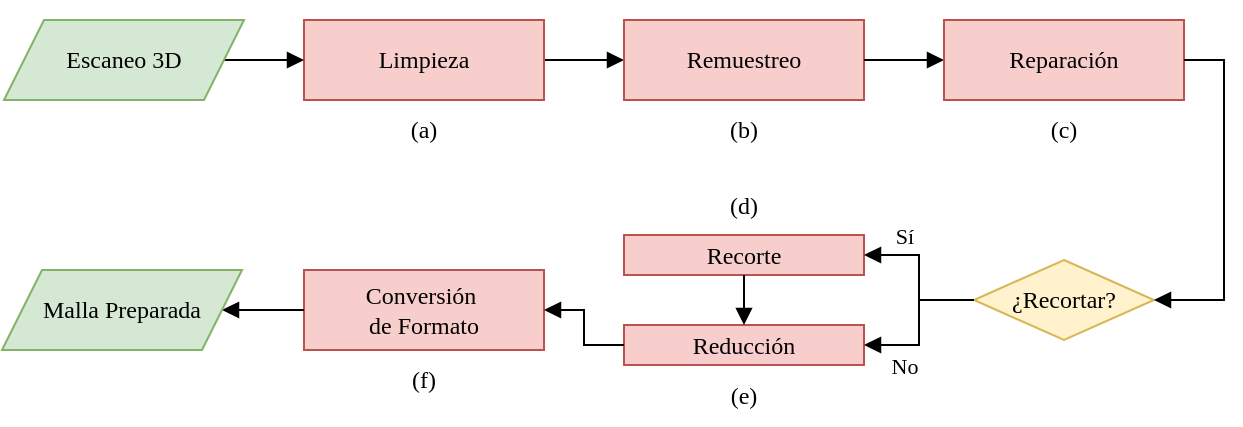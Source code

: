 <mxfile version="27.2.0">
  <diagram name="Page-1" id="SzueW1SM6hM763Pxhy5c">
    <mxGraphModel dx="1042" dy="551" grid="1" gridSize="10" guides="1" tooltips="1" connect="1" arrows="1" fold="1" page="1" pageScale="1" pageWidth="850" pageHeight="1100" math="0" shadow="0">
      <root>
        <mxCell id="0" />
        <mxCell id="1" parent="0" />
        <mxCell id="GBIPSbXab3KC97k9x2ti-20" style="edgeStyle=orthogonalEdgeStyle;rounded=0;orthogonalLoop=1;jettySize=auto;html=1;exitX=1;exitY=0.5;exitDx=0;exitDy=0;entryX=0;entryY=0.5;entryDx=0;entryDy=0;fontFamily=Times New Roman;endArrow=block;endFill=1;" edge="1" parent="1" source="GBIPSbXab3KC97k9x2ti-12" target="GBIPSbXab3KC97k9x2ti-6">
          <mxGeometry relative="1" as="geometry" />
        </mxCell>
        <mxCell id="GBIPSbXab3KC97k9x2ti-58" value="" style="group;fontFamily=Times New Roman;" vertex="1" connectable="0" parent="1">
          <mxGeometry x="281" y="20" width="120" height="90" as="geometry" />
        </mxCell>
        <mxCell id="GBIPSbXab3KC97k9x2ti-12" value="Limpieza" style="rounded=0;whiteSpace=wrap;html=1;fontFamily=Times New Roman;fillColor=#f8cecc;strokeColor=#b85450;" vertex="1" parent="GBIPSbXab3KC97k9x2ti-58">
          <mxGeometry y="10" width="120" height="40" as="geometry" />
        </mxCell>
        <mxCell id="GBIPSbXab3KC97k9x2ti-41" value="(a)" style="text;html=1;align=center;verticalAlign=middle;whiteSpace=wrap;rounded=0;fontFamily=Times New Roman;" vertex="1" parent="GBIPSbXab3KC97k9x2ti-58">
          <mxGeometry x="36" y="50" width="48" height="30" as="geometry" />
        </mxCell>
        <mxCell id="GBIPSbXab3KC97k9x2ti-59" value="" style="group;fontFamily=Times New Roman;" vertex="1" connectable="0" parent="1">
          <mxGeometry x="441" y="30" width="120" height="70" as="geometry" />
        </mxCell>
        <mxCell id="GBIPSbXab3KC97k9x2ti-6" value="Remuestreo" style="rounded=0;whiteSpace=wrap;html=1;fontFamily=Times New Roman;fillColor=#f8cecc;strokeColor=#b85450;" vertex="1" parent="GBIPSbXab3KC97k9x2ti-59">
          <mxGeometry width="120" height="40" as="geometry" />
        </mxCell>
        <mxCell id="GBIPSbXab3KC97k9x2ti-42" value="(b)" style="text;html=1;align=center;verticalAlign=middle;whiteSpace=wrap;rounded=0;fontFamily=Times New Roman;" vertex="1" parent="GBIPSbXab3KC97k9x2ti-59">
          <mxGeometry x="36" y="40" width="48" height="30" as="geometry" />
        </mxCell>
        <mxCell id="GBIPSbXab3KC97k9x2ti-60" style="edgeStyle=orthogonalEdgeStyle;rounded=0;orthogonalLoop=1;jettySize=auto;html=1;exitX=1;exitY=0.5;exitDx=0;exitDy=0;entryX=0;entryY=0.5;entryDx=0;entryDy=0;fontFamily=Times New Roman;endArrow=block;endFill=1;" edge="1" parent="1" source="GBIPSbXab3KC97k9x2ti-6" target="GBIPSbXab3KC97k9x2ti-7">
          <mxGeometry relative="1" as="geometry" />
        </mxCell>
        <mxCell id="GBIPSbXab3KC97k9x2ti-61" value="" style="group;fontFamily=Times New Roman;" vertex="1" connectable="0" parent="1">
          <mxGeometry x="601" y="30" width="120" height="70" as="geometry" />
        </mxCell>
        <mxCell id="GBIPSbXab3KC97k9x2ti-7" value="Reparación" style="rounded=0;whiteSpace=wrap;html=1;fontFamily=Times New Roman;fillColor=#f8cecc;strokeColor=#b85450;" vertex="1" parent="GBIPSbXab3KC97k9x2ti-61">
          <mxGeometry width="120" height="40" as="geometry" />
        </mxCell>
        <mxCell id="GBIPSbXab3KC97k9x2ti-43" value="(c)" style="text;html=1;align=center;verticalAlign=middle;whiteSpace=wrap;rounded=0;fontFamily=Times New Roman;" vertex="1" parent="GBIPSbXab3KC97k9x2ti-61">
          <mxGeometry x="36" y="40" width="48" height="30" as="geometry" />
        </mxCell>
        <mxCell id="GBIPSbXab3KC97k9x2ti-64" value="" style="group;fontFamily=Times New Roman;" vertex="1" connectable="0" parent="1">
          <mxGeometry x="616" y="150" width="90" height="70" as="geometry" />
        </mxCell>
        <mxCell id="GBIPSbXab3KC97k9x2ti-11" value="&lt;div&gt;¿Recortar?&lt;/div&gt;" style="rhombus;whiteSpace=wrap;html=1;fontFamily=Times New Roman;fillColor=#fff2cc;strokeColor=#d6b656;" vertex="1" parent="GBIPSbXab3KC97k9x2ti-64">
          <mxGeometry width="90" height="40" as="geometry" />
        </mxCell>
        <mxCell id="GBIPSbXab3KC97k9x2ti-65" value="" style="group;fontFamily=Times New Roman;" vertex="1" connectable="0" parent="1">
          <mxGeometry x="441" y="182.5" width="120" height="50" as="geometry" />
        </mxCell>
        <mxCell id="GBIPSbXab3KC97k9x2ti-33" value="Reducción" style="rounded=0;whiteSpace=wrap;html=1;fontFamily=Times New Roman;fillColor=#f8cecc;strokeColor=#b85450;" vertex="1" parent="GBIPSbXab3KC97k9x2ti-65">
          <mxGeometry width="120" height="20" as="geometry" />
        </mxCell>
        <mxCell id="GBIPSbXab3KC97k9x2ti-51" value="(e)" style="text;html=1;align=center;verticalAlign=middle;whiteSpace=wrap;rounded=0;fontFamily=Times New Roman;" vertex="1" parent="GBIPSbXab3KC97k9x2ti-65">
          <mxGeometry x="30" y="20" width="60" height="30" as="geometry" />
        </mxCell>
        <mxCell id="GBIPSbXab3KC97k9x2ti-67" value="" style="group;fontFamily=Times New Roman;" vertex="1" connectable="0" parent="1">
          <mxGeometry x="441" y="137.5" width="120" height="50" as="geometry" />
        </mxCell>
        <mxCell id="GBIPSbXab3KC97k9x2ti-9" value="Recorte" style="rounded=0;whiteSpace=wrap;html=1;fontFamily=Times New Roman;fillColor=#f8cecc;strokeColor=#b85450;" vertex="1" parent="GBIPSbXab3KC97k9x2ti-67">
          <mxGeometry width="120" height="20" as="geometry" />
        </mxCell>
        <mxCell id="GBIPSbXab3KC97k9x2ti-68" value="" style="group;fontFamily=Times New Roman;" vertex="1" connectable="0" parent="1">
          <mxGeometry x="281" y="155" width="120" height="70" as="geometry" />
        </mxCell>
        <mxCell id="GBIPSbXab3KC97k9x2ti-13" value="&lt;div&gt;Conversión&amp;nbsp;&lt;/div&gt;&lt;div&gt;de Formato&lt;/div&gt;" style="rounded=0;whiteSpace=wrap;html=1;fontFamily=Times New Roman;fillColor=#f8cecc;strokeColor=#b85450;" vertex="1" parent="GBIPSbXab3KC97k9x2ti-68">
          <mxGeometry width="120" height="40" as="geometry" />
        </mxCell>
        <mxCell id="GBIPSbXab3KC97k9x2ti-52" value="(f)" style="text;html=1;align=center;verticalAlign=middle;whiteSpace=wrap;rounded=0;fontFamily=Times New Roman;" vertex="1" parent="GBIPSbXab3KC97k9x2ti-68">
          <mxGeometry x="30" y="40" width="60" height="30" as="geometry" />
        </mxCell>
        <mxCell id="GBIPSbXab3KC97k9x2ti-50" value="(d)" style="text;html=1;align=center;verticalAlign=middle;whiteSpace=wrap;rounded=0;fontFamily=Times New Roman;" vertex="1" parent="1">
          <mxGeometry x="471" y="107.5" width="60" height="30" as="geometry" />
        </mxCell>
        <mxCell id="GBIPSbXab3KC97k9x2ti-73" style="edgeStyle=orthogonalEdgeStyle;rounded=0;orthogonalLoop=1;jettySize=auto;html=1;exitX=0.5;exitY=1;exitDx=0;exitDy=0;entryX=0.5;entryY=0;entryDx=0;entryDy=0;fontFamily=Times New Roman;endArrow=block;endFill=1;" edge="1" parent="1" source="GBIPSbXab3KC97k9x2ti-9" target="GBIPSbXab3KC97k9x2ti-33">
          <mxGeometry relative="1" as="geometry" />
        </mxCell>
        <mxCell id="GBIPSbXab3KC97k9x2ti-79" style="edgeStyle=orthogonalEdgeStyle;rounded=0;orthogonalLoop=1;jettySize=auto;html=1;exitX=0;exitY=0.5;exitDx=0;exitDy=0;entryX=1;entryY=0.5;entryDx=0;entryDy=0;fontFamily=Times New Roman;endArrow=block;endFill=1;" edge="1" parent="1" source="GBIPSbXab3KC97k9x2ti-13" target="GBIPSbXab3KC97k9x2ti-54">
          <mxGeometry relative="1" as="geometry" />
        </mxCell>
        <mxCell id="GBIPSbXab3KC97k9x2ti-80" style="edgeStyle=orthogonalEdgeStyle;rounded=0;orthogonalLoop=1;jettySize=auto;html=1;exitX=0;exitY=0.5;exitDx=0;exitDy=0;entryX=1;entryY=0.5;entryDx=0;entryDy=0;fontFamily=Times New Roman;endArrow=block;endFill=1;" edge="1" parent="1" source="GBIPSbXab3KC97k9x2ti-11" target="GBIPSbXab3KC97k9x2ti-9">
          <mxGeometry relative="1" as="geometry" />
        </mxCell>
        <mxCell id="GBIPSbXab3KC97k9x2ti-88" value="Sí" style="edgeLabel;html=1;align=center;verticalAlign=middle;resizable=0;points=[];fontFamily=Times New Roman;" vertex="1" connectable="0" parent="GBIPSbXab3KC97k9x2ti-80">
          <mxGeometry x="0.29" relative="1" as="geometry">
            <mxPoint x="-8" y="-10" as="offset" />
          </mxGeometry>
        </mxCell>
        <mxCell id="GBIPSbXab3KC97k9x2ti-81" style="edgeStyle=orthogonalEdgeStyle;rounded=0;orthogonalLoop=1;jettySize=auto;html=1;exitX=0;exitY=0.5;exitDx=0;exitDy=0;entryX=1;entryY=0.5;entryDx=0;entryDy=0;fontFamily=Times New Roman;endArrow=block;endFill=1;" edge="1" parent="1" source="GBIPSbXab3KC97k9x2ti-11" target="GBIPSbXab3KC97k9x2ti-33">
          <mxGeometry relative="1" as="geometry" />
        </mxCell>
        <mxCell id="GBIPSbXab3KC97k9x2ti-89" value="No" style="edgeLabel;html=1;align=center;verticalAlign=middle;resizable=0;points=[];fontFamily=Times New Roman;" vertex="1" connectable="0" parent="GBIPSbXab3KC97k9x2ti-81">
          <mxGeometry x="0.369" y="-1" relative="1" as="geometry">
            <mxPoint x="-5" y="11" as="offset" />
          </mxGeometry>
        </mxCell>
        <mxCell id="GBIPSbXab3KC97k9x2ti-82" style="edgeStyle=orthogonalEdgeStyle;rounded=0;orthogonalLoop=1;jettySize=auto;html=1;exitX=1;exitY=0.5;exitDx=0;exitDy=0;entryX=1;entryY=0.5;entryDx=0;entryDy=0;fontFamily=Times New Roman;endArrow=block;endFill=1;" edge="1" parent="1" source="GBIPSbXab3KC97k9x2ti-7" target="GBIPSbXab3KC97k9x2ti-11">
          <mxGeometry relative="1" as="geometry" />
        </mxCell>
        <mxCell id="GBIPSbXab3KC97k9x2ti-83" style="edgeStyle=orthogonalEdgeStyle;rounded=0;orthogonalLoop=1;jettySize=auto;html=1;exitX=0;exitY=0.5;exitDx=0;exitDy=0;entryX=1;entryY=0.5;entryDx=0;entryDy=0;fontFamily=Times New Roman;endArrow=block;endFill=1;" edge="1" parent="1" source="GBIPSbXab3KC97k9x2ti-33" target="GBIPSbXab3KC97k9x2ti-13">
          <mxGeometry relative="1" as="geometry" />
        </mxCell>
        <mxCell id="GBIPSbXab3KC97k9x2ti-84" style="edgeStyle=orthogonalEdgeStyle;rounded=0;orthogonalLoop=1;jettySize=auto;html=1;exitX=1;exitY=0.5;exitDx=0;exitDy=0;entryX=0;entryY=0.5;entryDx=0;entryDy=0;fontFamily=Times New Roman;endArrow=block;endFill=1;" edge="1" parent="1" source="GBIPSbXab3KC97k9x2ti-18" target="GBIPSbXab3KC97k9x2ti-12">
          <mxGeometry relative="1" as="geometry" />
        </mxCell>
        <mxCell id="GBIPSbXab3KC97k9x2ti-86" value="" style="group" vertex="1" connectable="0" parent="1">
          <mxGeometry x="130" y="155" width="120" height="70" as="geometry" />
        </mxCell>
        <mxCell id="GBIPSbXab3KC97k9x2ti-54" value="Malla Preparada" style="shape=parallelogram;perimeter=parallelogramPerimeter;whiteSpace=wrap;html=1;fixedSize=1;fontFamily=Times New Roman;fillColor=#d5e8d4;strokeColor=#82b366;" vertex="1" parent="GBIPSbXab3KC97k9x2ti-86">
          <mxGeometry width="120" height="40" as="geometry" />
        </mxCell>
        <mxCell id="GBIPSbXab3KC97k9x2ti-87" value="" style="group" vertex="1" connectable="0" parent="1">
          <mxGeometry x="131" y="30" width="120" height="70" as="geometry" />
        </mxCell>
        <mxCell id="GBIPSbXab3KC97k9x2ti-18" value="&lt;div&gt;&lt;font&gt;Escaneo 3D&lt;/font&gt;&lt;/div&gt;" style="shape=parallelogram;perimeter=parallelogramPerimeter;whiteSpace=wrap;html=1;fixedSize=1;fontFamily=Times New Roman;fillColor=#d5e8d4;strokeColor=#82b366;" vertex="1" parent="GBIPSbXab3KC97k9x2ti-87">
          <mxGeometry width="120" height="40" as="geometry" />
        </mxCell>
      </root>
    </mxGraphModel>
  </diagram>
</mxfile>

